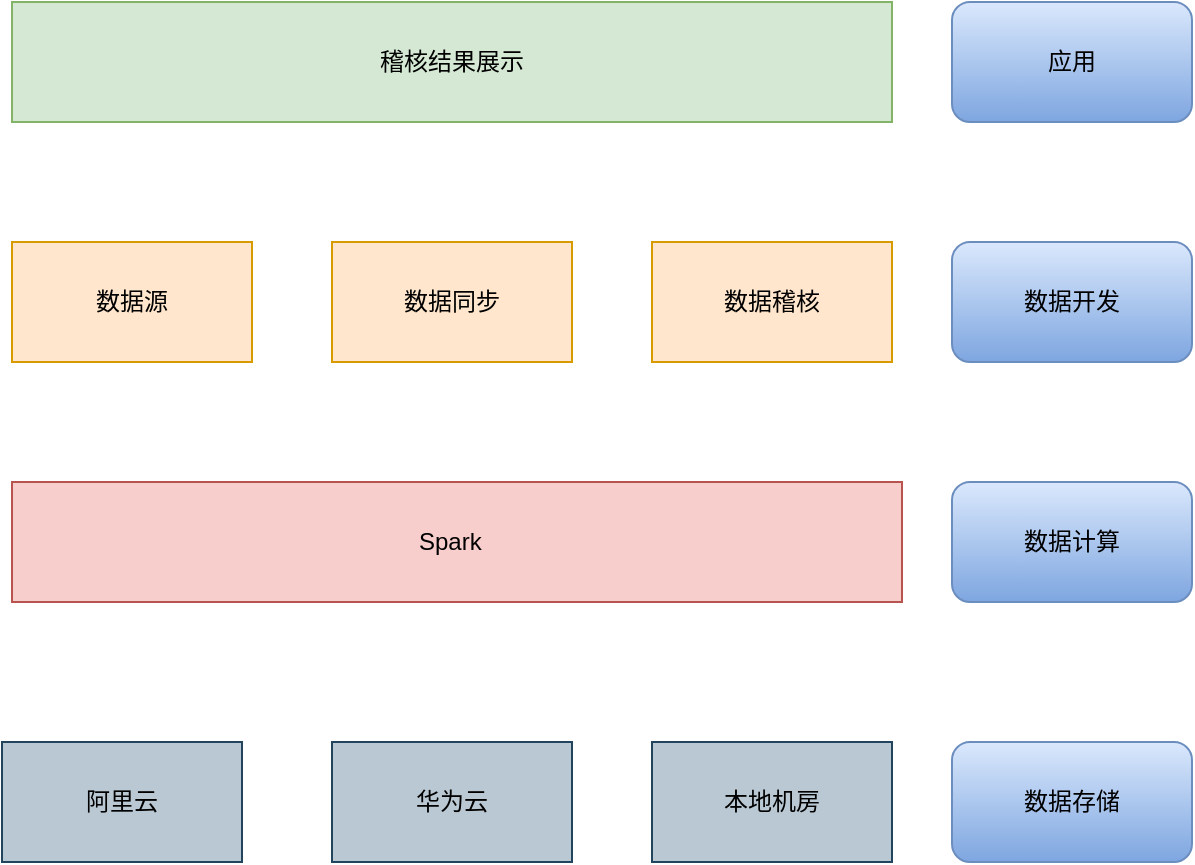 <mxfile version="10.7.7" type="github"><diagram id="BAO-sdPo1ojs3P1_xjWr" name="Page-1"><mxGraphModel dx="918" dy="582" grid="1" gridSize="10" guides="1" tooltips="1" connect="1" arrows="1" fold="1" page="1" pageScale="1" pageWidth="827" pageHeight="1169" math="0" shadow="0"><root><mxCell id="0"/><mxCell id="1" parent="0"/><mxCell id="lC6Oi0C0EB5qxslKrKR2-1" value="数据源" style="rounded=0;whiteSpace=wrap;html=1;fillColor=#ffe6cc;strokeColor=#d79b00;" vertex="1" parent="1"><mxGeometry x="160" y="210" width="120" height="60" as="geometry"/></mxCell><mxCell id="lC6Oi0C0EB5qxslKrKR2-2" value="Spark&amp;nbsp;&amp;nbsp;" style="rounded=0;whiteSpace=wrap;html=1;fillColor=#f8cecc;strokeColor=#b85450;" vertex="1" parent="1"><mxGeometry x="160" y="330" width="445" height="60" as="geometry"/></mxCell><mxCell id="lC6Oi0C0EB5qxslKrKR2-3" value="数据同步" style="rounded=0;whiteSpace=wrap;html=1;fillColor=#ffe6cc;strokeColor=#d79b00;" vertex="1" parent="1"><mxGeometry x="320" y="210" width="120" height="60" as="geometry"/></mxCell><mxCell id="lC6Oi0C0EB5qxslKrKR2-4" value="数据稽核" style="rounded=0;whiteSpace=wrap;html=1;fillColor=#ffe6cc;strokeColor=#d79b00;" vertex="1" parent="1"><mxGeometry x="480" y="210" width="120" height="60" as="geometry"/></mxCell><mxCell id="lC6Oi0C0EB5qxslKrKR2-5" value="稽核结果展示" style="rounded=0;whiteSpace=wrap;html=1;fillColor=#d5e8d4;strokeColor=#82b366;" vertex="1" parent="1"><mxGeometry x="160" y="90" width="440" height="60" as="geometry"/></mxCell><mxCell id="lC6Oi0C0EB5qxslKrKR2-6" value="阿里云" style="rounded=0;whiteSpace=wrap;html=1;fillColor=#bac8d3;strokeColor=#23445d;" vertex="1" parent="1"><mxGeometry x="155" y="460" width="120" height="60" as="geometry"/></mxCell><mxCell id="lC6Oi0C0EB5qxslKrKR2-8" value="华为云" style="rounded=0;whiteSpace=wrap;html=1;fillColor=#bac8d3;strokeColor=#23445d;" vertex="1" parent="1"><mxGeometry x="320" y="460" width="120" height="60" as="geometry"/></mxCell><mxCell id="lC6Oi0C0EB5qxslKrKR2-9" value="本地机房" style="rounded=0;whiteSpace=wrap;html=1;fillColor=#bac8d3;strokeColor=#23445d;" vertex="1" parent="1"><mxGeometry x="480" y="460" width="120" height="60" as="geometry"/></mxCell><mxCell id="lC6Oi0C0EB5qxslKrKR2-10" value="应用" style="rounded=1;whiteSpace=wrap;html=1;fillColor=#dae8fc;strokeColor=#6c8ebf;gradientColor=#7ea6e0;" vertex="1" parent="1"><mxGeometry x="630" y="90" width="120" height="60" as="geometry"/></mxCell><mxCell id="lC6Oi0C0EB5qxslKrKR2-11" value="数据开发" style="rounded=1;whiteSpace=wrap;html=1;fillColor=#dae8fc;strokeColor=#6c8ebf;gradientColor=#7ea6e0;" vertex="1" parent="1"><mxGeometry x="630" y="210" width="120" height="60" as="geometry"/></mxCell><mxCell id="lC6Oi0C0EB5qxslKrKR2-12" value="数据计算" style="rounded=1;whiteSpace=wrap;html=1;fillColor=#dae8fc;strokeColor=#6c8ebf;gradientColor=#7ea6e0;" vertex="1" parent="1"><mxGeometry x="630" y="330" width="120" height="60" as="geometry"/></mxCell><mxCell id="lC6Oi0C0EB5qxslKrKR2-13" value="数据存储" style="rounded=1;whiteSpace=wrap;html=1;gradientColor=#7ea6e0;fillColor=#dae8fc;strokeColor=#6c8ebf;" vertex="1" parent="1"><mxGeometry x="630" y="460" width="120" height="60" as="geometry"/></mxCell></root></mxGraphModel></diagram><diagram id="XQ196C65eaBuLk7TVsvJ" name="Page-2"><mxGraphModel dx="918" dy="582" grid="1" gridSize="10" guides="1" tooltips="1" connect="1" arrows="1" fold="1" page="1" pageScale="1" pageWidth="827" pageHeight="1169" math="0" shadow="0"><root><mxCell id="l505XRl2CXa2SW3idffH-0"/><mxCell id="l505XRl2CXa2SW3idffH-1" parent="l505XRl2CXa2SW3idffH-0"/><mxCell id="l505XRl2CXa2SW3idffH-2" value="RDS" style="shape=cylinder;whiteSpace=wrap;html=1;boundedLbl=1;backgroundOutline=1;strokeColor=#10739e;fillColor=#b1ddf0;" vertex="1" parent="l505XRl2CXa2SW3idffH-1"><mxGeometry x="100" y="70" width="60" height="80" as="geometry"/></mxCell><mxCell id="l505XRl2CXa2SW3idffH-3" value="HIVE" style="shape=cylinder;whiteSpace=wrap;html=1;boundedLbl=1;backgroundOutline=1;strokeColor=#10739e;fillColor=#b1ddf0;" vertex="1" parent="l505XRl2CXa2SW3idffH-1"><mxGeometry x="100" y="180" width="60" height="80" as="geometry"/></mxCell><mxCell id="l505XRl2CXa2SW3idffH-4" value="HAHA" style="shape=cylinder;whiteSpace=wrap;html=1;boundedLbl=1;backgroundOutline=1;strokeColor=#10739e;fillColor=#b1ddf0;" vertex="1" parent="l505XRl2CXa2SW3idffH-1"><mxGeometry x="100" y="290" width="60" height="80" as="geometry"/></mxCell><mxCell id="l505XRl2CXa2SW3idffH-5" value="....." style="shape=cylinder;whiteSpace=wrap;html=1;boundedLbl=1;backgroundOutline=1;strokeColor=#10739e;fillColor=#b1ddf0;" vertex="1" parent="l505XRl2CXa2SW3idffH-1"><mxGeometry x="100" y="400" width="60" height="80" as="geometry"/></mxCell><mxCell id="l505XRl2CXa2SW3idffH-6" value="Spark cluster" style="rounded=1;whiteSpace=wrap;html=1;strokeColor=#6c8ebf;fillColor=#dae8fc;gradientColor=#7ea6e0;" vertex="1" parent="l505XRl2CXa2SW3idffH-1"><mxGeometry x="340" y="190" width="120" height="130" as="geometry"/></mxCell><mxCell id="l505XRl2CXa2SW3idffH-7" value="Mongodb" style="shape=note;whiteSpace=wrap;html=1;backgroundOutline=1;darkOpacity=0.05;strokeColor=#36393d;fillColor=#ffcccc;" vertex="1" parent="l505XRl2CXa2SW3idffH-1"><mxGeometry x="595" y="170" width="100" height="300" as="geometry"/></mxCell><mxCell id="l505XRl2CXa2SW3idffH-8" value="结果查询" style="shape=umlActor;verticalLabelPosition=bottom;labelBackgroundColor=#ffffff;verticalAlign=top;html=1;outlineConnect=0;strokeColor=#000000;fillColor=none;gradientColor=#ffffff;" vertex="1" parent="l505XRl2CXa2SW3idffH-1"><mxGeometry x="615" y="30" width="30" height="60" as="geometry"/></mxCell><mxCell id="l505XRl2CXa2SW3idffH-14" value="" style="rounded=1;whiteSpace=wrap;html=1;strokeColor=#666666;fillColor=none;gradientColor=#ffffff;" vertex="1" parent="l505XRl2CXa2SW3idffH-1"><mxGeometry x="60" y="55" width="140" height="440" as="geometry"/></mxCell><mxCell id="l505XRl2CXa2SW3idffH-15" value="" style="html=1;shadow=0;dashed=0;align=center;verticalAlign=middle;shape=mxgraph.arrows2.arrow;dy=0.6;dx=40;flipH=1;notch=0;strokeColor=#000000;fillColor=none;gradientColor=#ffffff;" vertex="1" parent="l505XRl2CXa2SW3idffH-1"><mxGeometry x="208" y="235" width="130" height="35" as="geometry"/></mxCell><mxCell id="l505XRl2CXa2SW3idffH-17" value="" style="html=1;shadow=0;dashed=0;align=center;verticalAlign=middle;shape=mxgraph.arrows2.arrow;dy=0.6;dx=40;notch=0;strokeColor=#000000;fillColor=none;gradientColor=#ffffff;" vertex="1" parent="l505XRl2CXa2SW3idffH-1"><mxGeometry x="465" y="235" width="130" height="40" as="geometry"/></mxCell><mxCell id="l505XRl2CXa2SW3idffH-18" value="SparkSQL" style="rounded=1;whiteSpace=wrap;html=1;strokeColor=#6c8ebf;fillColor=#dae8fc;gradientColor=#7ea6e0;" vertex="1" parent="l505XRl2CXa2SW3idffH-1"><mxGeometry x="338" y="360" width="120" height="30" as="geometry"/></mxCell><mxCell id="l505XRl2CXa2SW3idffH-19" value="Data Frame" style="rounded=1;whiteSpace=wrap;html=1;strokeColor=#d79b00;fillColor=#ffcd28;gradientColor=#ffa500;" vertex="1" parent="l505XRl2CXa2SW3idffH-1"><mxGeometry x="428" y="410" width="120" height="60" as="geometry"/></mxCell><mxCell id="l505XRl2CXa2SW3idffH-20" value="Schema RDD" style="rounded=1;whiteSpace=wrap;html=1;strokeColor=#d79b00;fillColor=#ffcd28;gradientColor=#ffa500;" vertex="1" parent="l505XRl2CXa2SW3idffH-1"><mxGeometry x="278" y="410" width="120" height="60" as="geometry"/></mxCell><mxCell id="l505XRl2CXa2SW3idffH-21" value="JAVA" style="rounded=1;whiteSpace=wrap;html=1;strokeColor=#82b366;fillColor=#d5e8d4;gradientColor=#97d077;" vertex="1" parent="l505XRl2CXa2SW3idffH-1"><mxGeometry x="310" y="80" width="80" height="40" as="geometry"/></mxCell><mxCell id="l505XRl2CXa2SW3idffH-22" value="Scala" style="rounded=1;whiteSpace=wrap;html=1;strokeColor=#82b366;fillColor=#d5e8d4;gradientColor=#97d077;" vertex="1" parent="l505XRl2CXa2SW3idffH-1"><mxGeometry x="408" y="80" width="80" height="40" as="geometry"/></mxCell></root></mxGraphModel></diagram><diagram id="EVwzhIScRYyYR3gxny97" name="Page-3"><mxGraphModel dx="918" dy="582" grid="1" gridSize="10" guides="1" tooltips="1" connect="1" arrows="1" fold="1" page="1" pageScale="1" pageWidth="827" pageHeight="1169" math="0" shadow="0"><root><mxCell id="Q9K7jguaRZ5vtsxvpo2P-0"/><mxCell id="Q9K7jguaRZ5vtsxvpo2P-1" parent="Q9K7jguaRZ5vtsxvpo2P-0"/><mxCell id="C01XaZ8tIubOAdTfHlk6-22" style="edgeStyle=orthogonalEdgeStyle;rounded=0;orthogonalLoop=1;jettySize=auto;html=1;exitX=0.5;exitY=1;exitDx=0;exitDy=0;entryX=0.5;entryY=0;entryDx=0;entryDy=0;" edge="1" parent="Q9K7jguaRZ5vtsxvpo2P-1" source="Q9K7jguaRZ5vtsxvpo2P-2" target="Q9K7jguaRZ5vtsxvpo2P-5"><mxGeometry relative="1" as="geometry"/></mxCell><mxCell id="Q9K7jguaRZ5vtsxvpo2P-2" value="源端SQL" style="rounded=1;whiteSpace=wrap;html=1;strokeColor=#6c8ebf;fillColor=#dae8fc;" vertex="1" parent="Q9K7jguaRZ5vtsxvpo2P-1"><mxGeometry x="152.5" y="45" width="190" height="60" as="geometry"/></mxCell><mxCell id="C01XaZ8tIubOAdTfHlk6-23" style="edgeStyle=orthogonalEdgeStyle;rounded=0;orthogonalLoop=1;jettySize=auto;html=1;exitX=0.5;exitY=1;exitDx=0;exitDy=0;entryX=0.5;entryY=0;entryDx=0;entryDy=0;" edge="1" parent="Q9K7jguaRZ5vtsxvpo2P-1" source="Q9K7jguaRZ5vtsxvpo2P-4" target="Q9K7jguaRZ5vtsxvpo2P-6"><mxGeometry relative="1" as="geometry"/></mxCell><mxCell id="Q9K7jguaRZ5vtsxvpo2P-4" value="目标SQL" style="rounded=1;whiteSpace=wrap;html=1;strokeColor=#82b366;fillColor=#d5e8d4;" vertex="1" parent="Q9K7jguaRZ5vtsxvpo2P-1"><mxGeometry x="450" y="45" width="190" height="60" as="geometry"/></mxCell><mxCell id="C01XaZ8tIubOAdTfHlk6-17" style="edgeStyle=orthogonalEdgeStyle;rounded=0;orthogonalLoop=1;jettySize=auto;html=1;exitX=0.5;exitY=1;exitDx=0;exitDy=0;" edge="1" parent="Q9K7jguaRZ5vtsxvpo2P-1" source="Q9K7jguaRZ5vtsxvpo2P-5"><mxGeometry relative="1" as="geometry"><mxPoint x="248" y="230" as="targetPoint"/></mxGeometry></mxCell><mxCell id="Q9K7jguaRZ5vtsxvpo2P-5" value="SQL Split" style="rounded=1;whiteSpace=wrap;html=1;strokeColor=#6c8ebf;fillColor=#dae8fc;" vertex="1" parent="Q9K7jguaRZ5vtsxvpo2P-1"><mxGeometry x="152.5" y="145" width="190" height="60" as="geometry"/></mxCell><mxCell id="C01XaZ8tIubOAdTfHlk6-18" style="edgeStyle=orthogonalEdgeStyle;rounded=0;orthogonalLoop=1;jettySize=auto;html=1;exitX=0.5;exitY=1;exitDx=0;exitDy=0;" edge="1" parent="Q9K7jguaRZ5vtsxvpo2P-1" source="Q9K7jguaRZ5vtsxvpo2P-6"><mxGeometry relative="1" as="geometry"><mxPoint x="545" y="230" as="targetPoint"/></mxGeometry></mxCell><mxCell id="Q9K7jguaRZ5vtsxvpo2P-6" value="SQL Split" style="rounded=1;whiteSpace=wrap;html=1;strokeColor=#82b366;fillColor=#d5e8d4;" vertex="1" parent="Q9K7jguaRZ5vtsxvpo2P-1"><mxGeometry x="450" y="145" width="190" height="60" as="geometry"/></mxCell><mxCell id="C01XaZ8tIubOAdTfHlk6-2" value="partion1" style="rounded=1;whiteSpace=wrap;html=1;strokeColor=#6c8ebf;fillColor=#dae8fc;" vertex="1" parent="Q9K7jguaRZ5vtsxvpo2P-1"><mxGeometry x="152.5" y="235" width="60" height="30" as="geometry"/></mxCell><mxCell id="C01XaZ8tIubOAdTfHlk6-3" value="partion2" style="rounded=1;whiteSpace=wrap;html=1;strokeColor=#6c8ebf;fillColor=#dae8fc;" vertex="1" parent="Q9K7jguaRZ5vtsxvpo2P-1"><mxGeometry x="217.5" y="235" width="60" height="30" as="geometry"/></mxCell><mxCell id="C01XaZ8tIubOAdTfHlk6-4" value="partion..." style="rounded=1;whiteSpace=wrap;html=1;strokeColor=#6c8ebf;fillColor=#dae8fc;" vertex="1" parent="Q9K7jguaRZ5vtsxvpo2P-1"><mxGeometry x="282.5" y="235" width="60" height="30" as="geometry"/></mxCell><mxCell id="C01XaZ8tIubOAdTfHlk6-5" value="partion1" style="rounded=1;whiteSpace=wrap;html=1;strokeColor=#82b366;fillColor=#d5e8d4;" vertex="1" parent="Q9K7jguaRZ5vtsxvpo2P-1"><mxGeometry x="450" y="235" width="60" height="30" as="geometry"/></mxCell><mxCell id="C01XaZ8tIubOAdTfHlk6-6" value="partion2" style="rounded=1;whiteSpace=wrap;html=1;strokeColor=#82b366;fillColor=#d5e8d4;" vertex="1" parent="Q9K7jguaRZ5vtsxvpo2P-1"><mxGeometry x="515" y="235" width="60" height="30" as="geometry"/></mxCell><mxCell id="C01XaZ8tIubOAdTfHlk6-7" value="partion..." style="rounded=1;whiteSpace=wrap;html=1;strokeColor=#82b366;fillColor=#d5e8d4;" vertex="1" parent="Q9K7jguaRZ5vtsxvpo2P-1"><mxGeometry x="580" y="235" width="60" height="30" as="geometry"/></mxCell><mxCell id="C01XaZ8tIubOAdTfHlk6-10" value="Work1" style="rounded=1;whiteSpace=wrap;html=1;strokeColor=#9673a6;fillColor=#e1d5e7;" vertex="1" parent="Q9K7jguaRZ5vtsxvpo2P-1"><mxGeometry x="147.5" y="365" width="120" height="60" as="geometry"/></mxCell><mxCell id="C01XaZ8tIubOAdTfHlk6-11" value="Work2" style="rounded=1;whiteSpace=wrap;html=1;strokeColor=#9673a6;fillColor=#e1d5e7;" vertex="1" parent="Q9K7jguaRZ5vtsxvpo2P-1"><mxGeometry x="336.5" y="365" width="120" height="60" as="geometry"/></mxCell><mxCell id="C01XaZ8tIubOAdTfHlk6-12" value="Work..." style="rounded=1;whiteSpace=wrap;html=1;strokeColor=#9673a6;fillColor=#e1d5e7;" vertex="1" parent="Q9K7jguaRZ5vtsxvpo2P-1"><mxGeometry x="520" y="365" width="120" height="60" as="geometry"/></mxCell><mxCell id="C01XaZ8tIubOAdTfHlk6-13" value="Spark" style="rounded=1;whiteSpace=wrap;html=1;strokeColor=#9673a6;fillColor=#e1d5e7;" vertex="1" parent="Q9K7jguaRZ5vtsxvpo2P-1"><mxGeometry x="150" y="325" width="491" height="30" as="geometry"/></mxCell><mxCell id="C01XaZ8tIubOAdTfHlk6-14" value="源端 总数" style="shape=step;perimeter=stepPerimeter;whiteSpace=wrap;html=1;fixedSize=1;strokeColor=#6c8ebf;fillColor=#dae8fc;" vertex="1" parent="Q9K7jguaRZ5vtsxvpo2P-1"><mxGeometry x="207.5" y="459.5" width="120" height="60" as="geometry"/></mxCell><mxCell id="C01XaZ8tIubOAdTfHlk6-15" value="目标总数" style="shape=step;perimeter=stepPerimeter;whiteSpace=wrap;html=1;fixedSize=1;strokeColor=#82b366;fillColor=#d5e8d4;" vertex="1" parent="Q9K7jguaRZ5vtsxvpo2P-1"><mxGeometry x="485" y="459.5" width="120" height="60" as="geometry"/></mxCell><mxCell id="C01XaZ8tIubOAdTfHlk6-16" value="稽核差异明显" style="rounded=1;whiteSpace=wrap;html=1;strokeColor=#d79b00;fillColor=#ffe6cc;" vertex="1" parent="Q9K7jguaRZ5vtsxvpo2P-1"><mxGeometry x="152.5" y="554" width="492" height="60" as="geometry"/></mxCell><mxCell id="C01XaZ8tIubOAdTfHlk6-19" value="" style="endArrow=classic;html=1;" edge="1" parent="Q9K7jguaRZ5vtsxvpo2P-1"><mxGeometry width="50" height="50" relative="1" as="geometry"><mxPoint x="247.5" y="285" as="sourcePoint"/><mxPoint x="247.5" y="325" as="targetPoint"/></mxGeometry></mxCell><mxCell id="C01XaZ8tIubOAdTfHlk6-20" value="" style="endArrow=classic;html=1;" edge="1" parent="Q9K7jguaRZ5vtsxvpo2P-1"><mxGeometry width="50" height="50" relative="1" as="geometry"><mxPoint x="547" y="280" as="sourcePoint"/><mxPoint x="547" y="320" as="targetPoint"/></mxGeometry></mxCell><mxCell id="C01XaZ8tIubOAdTfHlk6-21" value="" style="rounded=1;whiteSpace=wrap;html=1;strokeColor=#000000;fillColor=none;gradientColor=#ffffff;" vertex="1" parent="Q9K7jguaRZ5vtsxvpo2P-1"><mxGeometry x="140" y="450" width="510" height="180" as="geometry"/></mxCell></root></mxGraphModel></diagram><diagram id="hCnTinqk58AbdsdWNe0D" name="Page-4"><mxGraphModel dx="918" dy="533" grid="1" gridSize="10" guides="1" tooltips="1" connect="1" arrows="1" fold="1" page="1" pageScale="1" pageWidth="827" pageHeight="1169" math="0" shadow="0"><root><mxCell id="xFp-4GZ-DMB8fg_-B92e-0"/><mxCell id="xFp-4GZ-DMB8fg_-B92e-1" parent="xFp-4GZ-DMB8fg_-B92e-0"/><mxCell id="xFp-4GZ-DMB8fg_-B92e-2" value="源端汇总 DataFrame" style="rounded=1;whiteSpace=wrap;html=1;strokeColor=#6c8ebf;fillColor=#dae8fc;" vertex="1" parent="xFp-4GZ-DMB8fg_-B92e-1"><mxGeometry x="140" y="120" width="200" height="60" as="geometry"/></mxCell><mxCell id="I1365n4-5zzlHpmYu3WX-0" value="partion1" style="rounded=1;whiteSpace=wrap;html=1;strokeColor=#6c8ebf;fillColor=#dae8fc;" vertex="1" parent="xFp-4GZ-DMB8fg_-B92e-1"><mxGeometry x="145" y="40" width="60" height="30" as="geometry"/></mxCell><mxCell id="I1365n4-5zzlHpmYu3WX-1" value="partion2" style="rounded=1;whiteSpace=wrap;html=1;strokeColor=#6c8ebf;fillColor=#dae8fc;" vertex="1" parent="xFp-4GZ-DMB8fg_-B92e-1"><mxGeometry x="210" y="40" width="60" height="30" as="geometry"/></mxCell><mxCell id="I1365n4-5zzlHpmYu3WX-2" value="partion..." style="rounded=1;whiteSpace=wrap;html=1;strokeColor=#6c8ebf;fillColor=#dae8fc;" vertex="1" parent="xFp-4GZ-DMB8fg_-B92e-1"><mxGeometry x="275" y="40" width="60" height="30" as="geometry"/></mxCell><mxCell id="mAuH0-uQOg9l6DSSmPm_-0" value="partion1" style="rounded=1;whiteSpace=wrap;html=1;strokeColor=#82b366;fillColor=#d5e8d4;" vertex="1" parent="xFp-4GZ-DMB8fg_-B92e-1"><mxGeometry x="535" y="40" width="60" height="30" as="geometry"/></mxCell><mxCell id="mAuH0-uQOg9l6DSSmPm_-1" value="partion2" style="rounded=1;whiteSpace=wrap;html=1;strokeColor=#82b366;fillColor=#d5e8d4;" vertex="1" parent="xFp-4GZ-DMB8fg_-B92e-1"><mxGeometry x="600" y="40" width="60" height="30" as="geometry"/></mxCell><mxCell id="mAuH0-uQOg9l6DSSmPm_-2" value="partion..." style="rounded=1;whiteSpace=wrap;html=1;strokeColor=#82b366;fillColor=#d5e8d4;" vertex="1" parent="xFp-4GZ-DMB8fg_-B92e-1"><mxGeometry x="665" y="40" width="60" height="30" as="geometry"/></mxCell><mxCell id="mAuH0-uQOg9l6DSSmPm_-3" value="目标汇总 DataFrame" style="rounded=1;whiteSpace=wrap;html=1;strokeColor=#82b366;fillColor=#d5e8d4;" vertex="1" parent="xFp-4GZ-DMB8fg_-B92e-1"><mxGeometry x="530" y="120" width="200" height="60" as="geometry"/></mxCell><mxCell id="mAuH0-uQOg9l6DSSmPm_-4" value="Tem DataFrame (Spark 临时表数据集)" style="rounded=1;whiteSpace=wrap;html=1;strokeColor=#36393d;fillColor=#cdeb8b;" vertex="1" parent="xFp-4GZ-DMB8fg_-B92e-1"><mxGeometry x="30" y="280" width="780" height="60" as="geometry"/></mxCell><mxCell id="2otoke_xjfkzW1H7PzAk-14" value="" style="edgeStyle=orthogonalEdgeStyle;rounded=0;orthogonalLoop=1;jettySize=auto;html=1;" edge="1" parent="xFp-4GZ-DMB8fg_-B92e-1" source="mAuH0-uQOg9l6DSSmPm_-5"><mxGeometry relative="1" as="geometry"><mxPoint x="425" y="280" as="targetPoint"/></mxGeometry></mxCell><mxCell id="mAuH0-uQOg9l6DSSmPm_-5" value="Union All" style="ellipse;whiteSpace=wrap;html=1;strokeColor=#36393d;fillColor=#ffcccc;" vertex="1" parent="xFp-4GZ-DMB8fg_-B92e-1"><mxGeometry x="365" y="210" width="120" height="50" as="geometry"/></mxCell><mxCell id="2otoke_xjfkzW1H7PzAk-0" value="目标差异" style="rounded=1;whiteSpace=wrap;html=1;strokeColor=#36393d;fillColor=#f9f7ed;" vertex="1" parent="xFp-4GZ-DMB8fg_-B92e-1"><mxGeometry x="105" y="400" width="120" height="60" as="geometry"/></mxCell><mxCell id="2otoke_xjfkzW1H7PzAk-1" value="明细差异" style="rounded=1;whiteSpace=wrap;html=1;strokeColor=#36393d;fillColor=#ffcc99;" vertex="1" parent="xFp-4GZ-DMB8fg_-B92e-1"><mxGeometry x="540" y="400" width="120" height="60" as="geometry"/></mxCell><mxCell id="2otoke_xjfkzW1H7PzAk-3" value="select 主键,count(1) from tem_table group by 主键 having count(1) =1" style="text;html=1;strokeColor=#36393d;fillColor=#f9f7ed;align=center;verticalAlign=middle;whiteSpace=wrap;rounded=0;" vertex="1" parent="xFp-4GZ-DMB8fg_-B92e-1"><mxGeometry x="40" y="495" width="305" height="20" as="geometry"/></mxCell><mxCell id="2otoke_xjfkzW1H7PzAk-4" value="SELECT tmp.*,Row_Number ( ) Over ( PARTITION BY tmp.id, '主键2' ) AS rown FROM ( SELECT id, NAME, age FROM test01 GROUP BY id, NAME,age ) tmp WHERE rown &amp;gt; 1" style="text;html=1;strokeColor=#36393d;fillColor=#ffcc99;align=center;verticalAlign=middle;whiteSpace=wrap;rounded=0;" vertex="1" parent="xFp-4GZ-DMB8fg_-B92e-1"><mxGeometry x="480" y="470" width="270" height="70" as="geometry"/></mxCell><mxCell id="2otoke_xjfkzW1H7PzAk-5" value="group by 所有字段，row_number 函数大于1的代表差异" style="ellipse;shape=cloud;whiteSpace=wrap;html=1;strokeColor=#36393d;fillColor=#ffcc99;" vertex="1" parent="xFp-4GZ-DMB8fg_-B92e-1"><mxGeometry x="680" y="370" width="130" height="80" as="geometry"/></mxCell><mxCell id="2otoke_xjfkzW1H7PzAk-6" value="差异DataFrame 明细差异" style="rounded=1;whiteSpace=wrap;html=1;strokeColor=#36393d;fillColor=#ffcc99;" vertex="1" parent="xFp-4GZ-DMB8fg_-B92e-1"><mxGeometry x="550" y="584" width="120" height="60" as="geometry"/></mxCell><mxCell id="2otoke_xjfkzW1H7PzAk-7" value="mongodb" style="shape=card;whiteSpace=wrap;html=1;strokeColor=#82b366;fillColor=#d5e8d4;" vertex="1" parent="xFp-4GZ-DMB8fg_-B92e-1"><mxGeometry x="40" y="720" width="720" height="80" as="geometry"/></mxCell><mxCell id="2otoke_xjfkzW1H7PzAk-8" value="" style="endArrow=classic;html=1;entryX=0.5;entryY=0;entryDx=0;entryDy=0;" edge="1" parent="xFp-4GZ-DMB8fg_-B92e-1" target="xFp-4GZ-DMB8fg_-B92e-2"><mxGeometry width="50" height="50" relative="1" as="geometry"><mxPoint x="240" y="80" as="sourcePoint"/><mxPoint x="275" y="70" as="targetPoint"/></mxGeometry></mxCell><mxCell id="2otoke_xjfkzW1H7PzAk-10" value="" style="endArrow=classic;html=1;exitX=0.5;exitY=1;exitDx=0;exitDy=0;" edge="1" parent="xFp-4GZ-DMB8fg_-B92e-1"><mxGeometry width="50" height="50" relative="1" as="geometry"><mxPoint x="630" y="76" as="sourcePoint"/><mxPoint x="630" y="116" as="targetPoint"/><Array as="points"><mxPoint x="630" y="116"/></Array></mxGeometry></mxCell><mxCell id="2otoke_xjfkzW1H7PzAk-11" value="" style="endArrow=classic;html=1;exitX=0.5;exitY=1;exitDx=0;exitDy=0;entryX=0;entryY=0.5;entryDx=0;entryDy=0;" edge="1" parent="xFp-4GZ-DMB8fg_-B92e-1" source="xFp-4GZ-DMB8fg_-B92e-2" target="mAuH0-uQOg9l6DSSmPm_-5"><mxGeometry width="50" height="50" relative="1" as="geometry"><mxPoint x="235" y="230" as="sourcePoint"/><mxPoint x="285" y="180" as="targetPoint"/></mxGeometry></mxCell><mxCell id="2otoke_xjfkzW1H7PzAk-12" value="" style="endArrow=classic;html=1;exitX=0.5;exitY=1;exitDx=0;exitDy=0;entryX=1;entryY=0.5;entryDx=0;entryDy=0;" edge="1" parent="xFp-4GZ-DMB8fg_-B92e-1" source="mAuH0-uQOg9l6DSSmPm_-3" target="mAuH0-uQOg9l6DSSmPm_-5"><mxGeometry width="50" height="50" relative="1" as="geometry"><mxPoint x="685" y="220" as="sourcePoint"/><mxPoint x="735" y="170" as="targetPoint"/></mxGeometry></mxCell><mxCell id="2otoke_xjfkzW1H7PzAk-15" value="" style="endArrow=classic;html=1;" edge="1" parent="xFp-4GZ-DMB8fg_-B92e-1"><mxGeometry width="50" height="50" relative="1" as="geometry"><mxPoint x="605" y="350" as="sourcePoint"/><mxPoint x="605" y="390" as="targetPoint"/></mxGeometry></mxCell><mxCell id="2otoke_xjfkzW1H7PzAk-16" value="" style="endArrow=classic;html=1;" edge="1" parent="xFp-4GZ-DMB8fg_-B92e-1"><mxGeometry width="50" height="50" relative="1" as="geometry"><mxPoint x="170" y="356" as="sourcePoint"/><mxPoint x="170" y="396" as="targetPoint"/></mxGeometry></mxCell><mxCell id="2otoke_xjfkzW1H7PzAk-17" value="目标不存在数据集" style="rounded=1;whiteSpace=wrap;html=1;strokeColor=#36393d;fillColor=#f9f7ed;" vertex="1" parent="xFp-4GZ-DMB8fg_-B92e-1"><mxGeometry x="120" y="580" width="120" height="60" as="geometry"/></mxCell><mxCell id="2otoke_xjfkzW1H7PzAk-19" value="" style="rounded=1;whiteSpace=wrap;html=1;strokeColor=#000000;fillColor=none;gradientColor=#ffffff;dashed=1;dashPattern=1 1;" vertex="1" parent="xFp-4GZ-DMB8fg_-B92e-1"><mxGeometry x="20" y="370" width="790" height="290" as="geometry"/></mxCell><mxCell id="2otoke_xjfkzW1H7PzAk-22" value="" style="html=1;shadow=0;dashed=0;align=center;verticalAlign=middle;shape=mxgraph.arrows2.arrow;dy=0.6;dx=40;direction=south;notch=0;dashPattern=1 1;strokeColor=#36393d;fillColor=#cdeb8b;" vertex="1" parent="xFp-4GZ-DMB8fg_-B92e-1"><mxGeometry x="400" y="660" width="20" height="60" as="geometry"/></mxCell></root></mxGraphModel></diagram></mxfile>